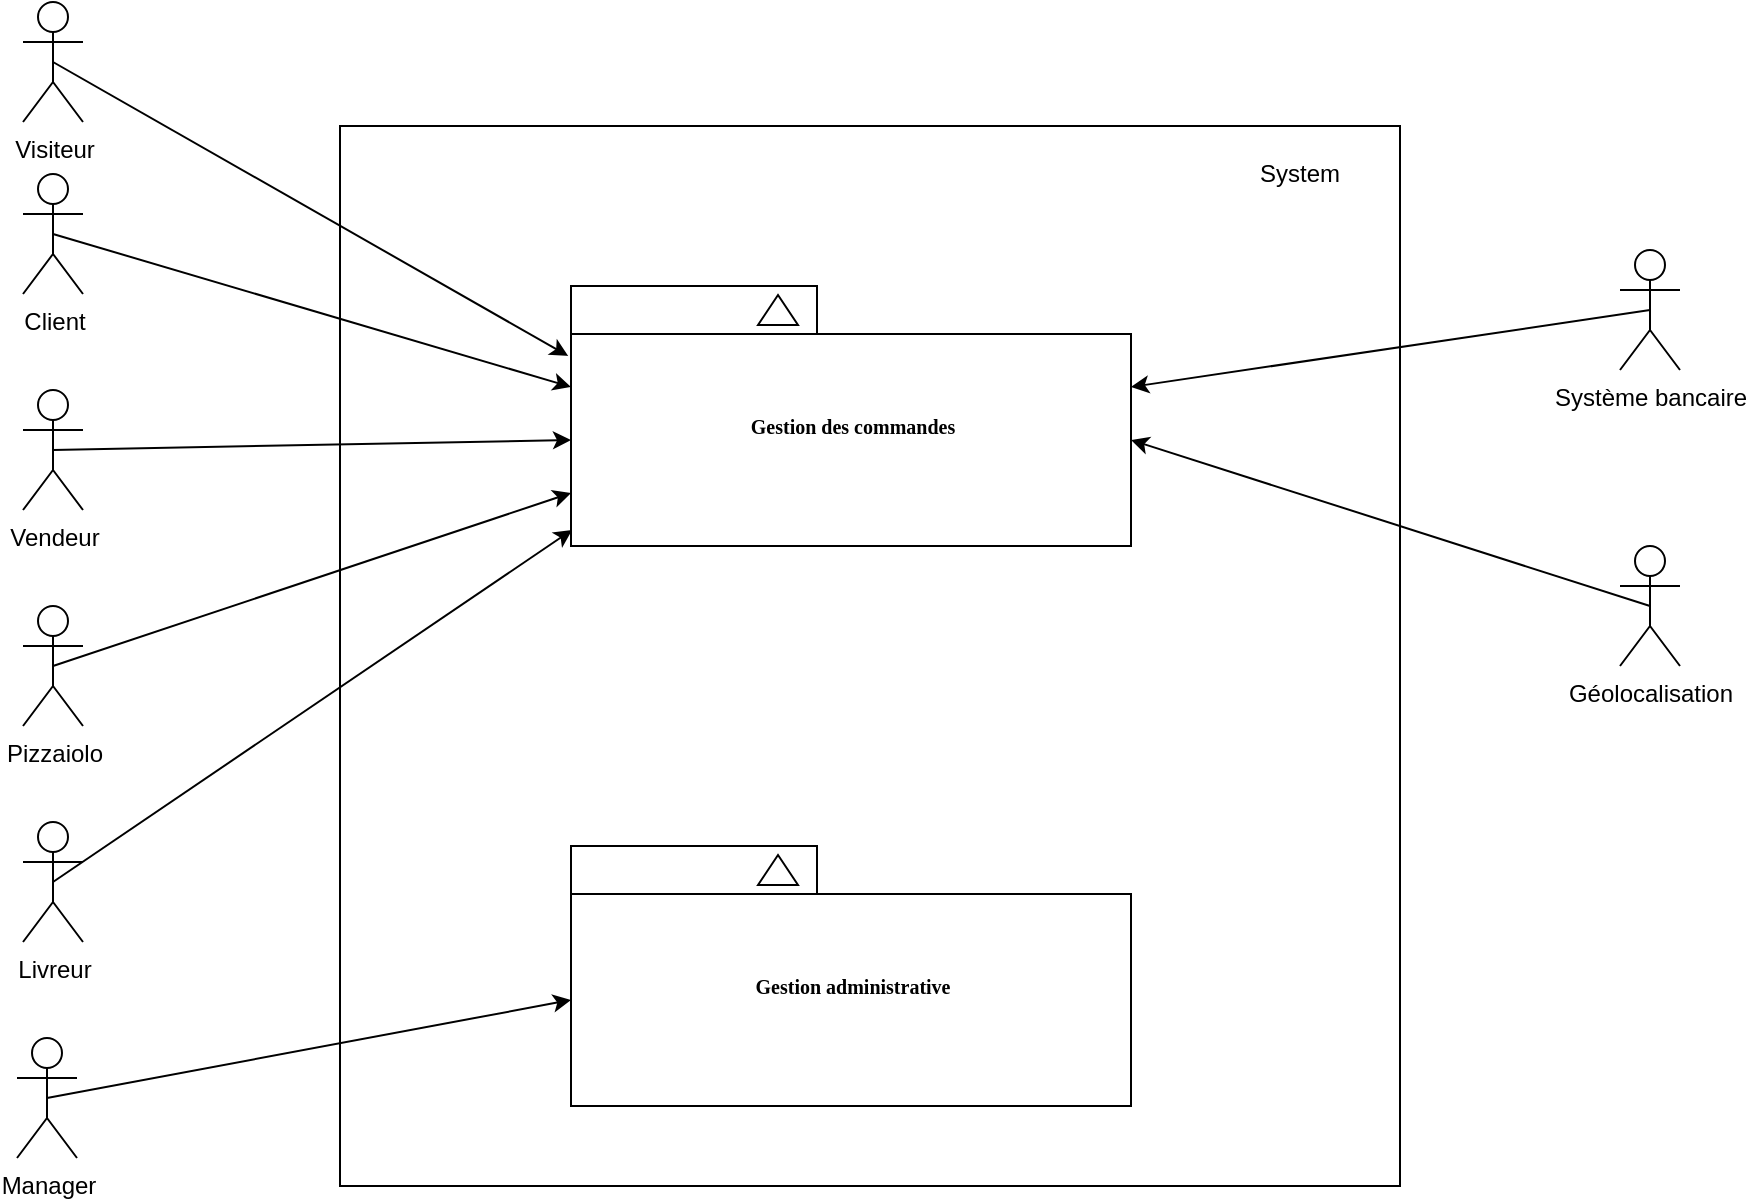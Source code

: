 <mxfile version="10.9.7" type="github"><diagram name="Page-1" id="b5b7bab2-c9e2-2cf4-8b2a-24fd1a2a6d21"><mxGraphModel dx="1038" dy="577" grid="1" gridSize="10" guides="1" tooltips="1" connect="1" arrows="1" fold="1" page="1" pageScale="1" pageWidth="827" pageHeight="1169" background="#ffffff" math="0" shadow="0"><root><mxCell id="0"/><mxCell id="1" parent="0"/><mxCell id="6e0c8c40b5770093-18" value="" style="group" parent="1" vertex="1" connectable="0"><mxGeometry x="685.5" y="230" width="414.5" height="450" as="geometry"/></mxCell><mxCell id="6e0c8c40b5770093-11" value="Gestion des commandes" style="shape=folder;fontStyle=1;spacingTop=10;tabWidth=123;tabHeight=24;tabPosition=left;html=1;rounded=0;shadow=0;comic=0;labelBackgroundColor=none;strokeColor=#000000;strokeWidth=1;fillColor=#ffffff;fontFamily=Verdana;fontSize=10;fontColor=#000000;align=center;" parent="6e0c8c40b5770093-18" vertex="1"><mxGeometry width="280" height="130" as="geometry"/></mxCell><mxCell id="6e0c8c40b5770093-13" value="" style="triangle;whiteSpace=wrap;html=1;rounded=0;shadow=0;comic=0;labelBackgroundColor=none;strokeColor=#000000;strokeWidth=1;fillColor=#ffffff;fontFamily=Verdana;fontSize=10;fontColor=#000000;align=center;rotation=-90;" parent="6e0c8c40b5770093-18" vertex="1"><mxGeometry x="96" y="2" width="15" height="20" as="geometry"/></mxCell><mxCell id="haiXem_UGQsXdv_d1Wn7-12" value="" style="whiteSpace=wrap;html=1;aspect=fixed;shadow=0;fillOpacity=0;" parent="6e0c8c40b5770093-18" vertex="1"><mxGeometry x="-115.5" y="-80" width="530" height="530" as="geometry"/></mxCell><mxCell id="q3vOPtrBPr6gBpHmgb6V-1" value="System" style="text;html=1;strokeColor=none;fillColor=none;align=center;verticalAlign=middle;whiteSpace=wrap;rounded=0;" vertex="1" parent="6e0c8c40b5770093-18"><mxGeometry x="344.5" y="-66" width="40" height="20" as="geometry"/></mxCell><mxCell id="6e0c8c40b5770093-19" value="" style="group" parent="1" vertex="1" connectable="0"><mxGeometry x="685.5" y="510" width="280" height="130" as="geometry"/></mxCell><mxCell id="6e0c8c40b5770093-20" value="Gestion administrative" style="shape=folder;fontStyle=1;spacingTop=10;tabWidth=123;tabHeight=24;tabPosition=left;html=1;rounded=0;shadow=0;comic=0;labelBackgroundColor=none;strokeColor=#000000;strokeWidth=1;fillColor=#ffffff;fontFamily=Verdana;fontSize=10;fontColor=#000000;align=center;" parent="6e0c8c40b5770093-19" vertex="1"><mxGeometry width="280" height="130" as="geometry"/></mxCell><mxCell id="6e0c8c40b5770093-21" value="" style="triangle;whiteSpace=wrap;html=1;rounded=0;shadow=0;comic=0;labelBackgroundColor=none;strokeColor=#000000;strokeWidth=1;fillColor=#ffffff;fontFamily=Verdana;fontSize=10;fontColor=#000000;align=center;rotation=-90;" parent="6e0c8c40b5770093-19" vertex="1"><mxGeometry x="96" y="2" width="15" height="20" as="geometry"/></mxCell><mxCell id="6e0c8c40b5770093-58" style="rounded=0;html=1;dashed=1;labelBackgroundColor=none;startFill=0;endArrow=open;endFill=0;endSize=10;fontFamily=Verdana;fontSize=10;entryX=0.592;entryY=0.2;entryPerimeter=0;edgeStyle=elbowEdgeStyle;" parent="1" edge="1"><mxGeometry relative="1" as="geometry"/></mxCell><mxCell id="6e0c8c40b5770093-62" style="edgeStyle=none;rounded=0;html=1;dashed=1;labelBackgroundColor=none;startFill=0;endArrow=open;endFill=0;endSize=10;fontFamily=Verdana;fontSize=10;exitX=1.002;exitY=0.668;exitPerimeter=0;" parent="1" edge="1"><mxGeometry relative="1" as="geometry"><mxPoint x="1045.5" y="446.107" as="targetPoint"/></mxGeometry></mxCell><mxCell id="6e0c8c40b5770093-63" style="edgeStyle=orthogonalEdgeStyle;rounded=0;html=1;dashed=1;labelBackgroundColor=none;startFill=0;endArrow=open;endFill=0;endSize=10;fontFamily=Verdana;fontSize=10;" parent="1" edge="1"><mxGeometry relative="1" as="geometry"><Array as="points"><mxPoint x="665.5" y="359.5"/><mxPoint x="665.5" y="464.5"/></Array><mxPoint x="1045.5" y="465" as="targetPoint"/></mxGeometry></mxCell><mxCell id="kSTfFu5q0cQCIeCAq1Gu-3" value="&lt;div&gt;Système bancaire&lt;/div&gt;" style="shape=umlActor;verticalLabelPosition=bottom;labelBackgroundColor=#ffffff;verticalAlign=top;html=1;outlineConnect=0;" parent="1" vertex="1"><mxGeometry x="1210" y="212" width="30" height="60" as="geometry"/></mxCell><mxCell id="kSTfFu5q0cQCIeCAq1Gu-4" value="&lt;div&gt;Client&lt;/div&gt;" style="shape=umlActor;verticalLabelPosition=bottom;labelBackgroundColor=#ffffff;verticalAlign=top;html=1;outlineConnect=0;" parent="1" vertex="1"><mxGeometry x="411.5" y="174" width="30" height="60" as="geometry"/></mxCell><mxCell id="kSTfFu5q0cQCIeCAq1Gu-12" value="&lt;div&gt;Vendeur&lt;/div&gt;" style="shape=umlActor;verticalLabelPosition=bottom;labelBackgroundColor=#ffffff;verticalAlign=top;html=1;outlineConnect=0;" parent="1" vertex="1"><mxGeometry x="411.5" y="282" width="30" height="60" as="geometry"/></mxCell><mxCell id="kSTfFu5q0cQCIeCAq1Gu-15" value="&lt;div&gt;Géolocalisation&lt;/div&gt;" style="shape=umlActor;verticalLabelPosition=bottom;labelBackgroundColor=#ffffff;verticalAlign=top;html=1;outlineConnect=0;" parent="1" vertex="1"><mxGeometry x="1210" y="360" width="30" height="60" as="geometry"/></mxCell><mxCell id="kSTfFu5q0cQCIeCAq1Gu-17" value="&lt;div&gt;Pizzaiolo&lt;/div&gt;" style="shape=umlActor;verticalLabelPosition=bottom;labelBackgroundColor=#ffffff;verticalAlign=top;html=1;outlineConnect=0;" parent="1" vertex="1"><mxGeometry x="411.5" y="390" width="30" height="60" as="geometry"/></mxCell><mxCell id="kSTfFu5q0cQCIeCAq1Gu-22" value="Livreur" style="shape=umlActor;verticalLabelPosition=bottom;labelBackgroundColor=#ffffff;verticalAlign=top;html=1;outlineConnect=0;" parent="1" vertex="1"><mxGeometry x="411.5" y="498" width="30" height="60" as="geometry"/></mxCell><mxCell id="kSTfFu5q0cQCIeCAq1Gu-23" value="Manager" style="shape=umlActor;verticalLabelPosition=bottom;labelBackgroundColor=#ffffff;verticalAlign=top;html=1;outlineConnect=0;" parent="1" vertex="1"><mxGeometry x="408.5" y="606" width="30" height="60" as="geometry"/></mxCell><mxCell id="haiXem_UGQsXdv_d1Wn7-4" value="" style="endArrow=classic;html=1;exitX=0.5;exitY=0.5;exitDx=0;exitDy=0;exitPerimeter=0;entryX=0;entryY=0;entryDx=0;entryDy=50.5;entryPerimeter=0;" parent="1" source="kSTfFu5q0cQCIeCAq1Gu-4" target="6e0c8c40b5770093-11" edge="1"><mxGeometry width="50" height="50" relative="1" as="geometry"><mxPoint x="520" y="252" as="sourcePoint"/><mxPoint x="570" y="202" as="targetPoint"/></mxGeometry></mxCell><mxCell id="haiXem_UGQsXdv_d1Wn7-6" value="" style="endArrow=classic;html=1;exitX=0.5;exitY=0.5;exitDx=0;exitDy=0;exitPerimeter=0;entryX=0;entryY=0;entryDx=0;entryDy=77;entryPerimeter=0;" parent="1" source="kSTfFu5q0cQCIeCAq1Gu-12" target="6e0c8c40b5770093-11" edge="1"><mxGeometry width="50" height="50" relative="1" as="geometry"><mxPoint x="520" y="350" as="sourcePoint"/><mxPoint x="570" y="300" as="targetPoint"/></mxGeometry></mxCell><mxCell id="haiXem_UGQsXdv_d1Wn7-7" value="" style="endArrow=classic;html=1;exitX=0.5;exitY=0.5;exitDx=0;exitDy=0;exitPerimeter=0;entryX=0;entryY=0;entryDx=0;entryDy=103.5;entryPerimeter=0;" parent="1" source="kSTfFu5q0cQCIeCAq1Gu-17" target="6e0c8c40b5770093-11" edge="1"><mxGeometry width="50" height="50" relative="1" as="geometry"><mxPoint x="540" y="430" as="sourcePoint"/><mxPoint x="590" y="380" as="targetPoint"/></mxGeometry></mxCell><mxCell id="haiXem_UGQsXdv_d1Wn7-8" value="" style="endArrow=classic;html=1;exitX=0.5;exitY=0.5;exitDx=0;exitDy=0;exitPerimeter=0;entryX=0.002;entryY=0.938;entryDx=0;entryDy=0;entryPerimeter=0;" parent="1" source="kSTfFu5q0cQCIeCAq1Gu-22" target="6e0c8c40b5770093-11" edge="1"><mxGeometry width="50" height="50" relative="1" as="geometry"><mxPoint x="540" y="490" as="sourcePoint"/><mxPoint x="590" y="440" as="targetPoint"/></mxGeometry></mxCell><mxCell id="haiXem_UGQsXdv_d1Wn7-9" value="" style="endArrow=classic;html=1;exitX=0.5;exitY=0.5;exitDx=0;exitDy=0;exitPerimeter=0;entryX=0;entryY=0;entryDx=0;entryDy=77;entryPerimeter=0;" parent="1" source="kSTfFu5q0cQCIeCAq1Gu-23" target="6e0c8c40b5770093-20" edge="1"><mxGeometry width="50" height="50" relative="1" as="geometry"><mxPoint x="400" y="760" as="sourcePoint"/><mxPoint x="450" y="710" as="targetPoint"/></mxGeometry></mxCell><mxCell id="haiXem_UGQsXdv_d1Wn7-10" value="" style="endArrow=classic;html=1;exitX=0.5;exitY=0.5;exitDx=0;exitDy=0;exitPerimeter=0;entryX=0;entryY=0;entryDx=280;entryDy=50.5;entryPerimeter=0;" parent="1" source="kSTfFu5q0cQCIeCAq1Gu-3" target="6e0c8c40b5770093-11" edge="1"><mxGeometry width="50" height="50" relative="1" as="geometry"><mxPoint x="1050" y="350" as="sourcePoint"/><mxPoint x="1100" y="300" as="targetPoint"/></mxGeometry></mxCell><mxCell id="haiXem_UGQsXdv_d1Wn7-11" value="" style="endArrow=classic;html=1;exitX=0.5;exitY=0.5;exitDx=0;exitDy=0;exitPerimeter=0;entryX=0;entryY=0;entryDx=280;entryDy=77;entryPerimeter=0;" parent="1" source="kSTfFu5q0cQCIeCAq1Gu-15" target="6e0c8c40b5770093-11" edge="1"><mxGeometry width="50" height="50" relative="1" as="geometry"><mxPoint x="1040" y="445" as="sourcePoint"/><mxPoint x="1090" y="395" as="targetPoint"/></mxGeometry></mxCell><mxCell id="haiXem_UGQsXdv_d1Wn7-13" value="Visiteur" style="shape=umlActor;verticalLabelPosition=bottom;labelBackgroundColor=#ffffff;verticalAlign=top;html=1;outlineConnect=0;shadow=0;" parent="1" vertex="1"><mxGeometry x="411.5" y="88" width="30" height="60" as="geometry"/></mxCell><mxCell id="haiXem_UGQsXdv_d1Wn7-15" value="" style="endArrow=classic;html=1;exitX=0.5;exitY=0.5;exitDx=0;exitDy=0;exitPerimeter=0;entryX=-0.005;entryY=0.269;entryDx=0;entryDy=0;entryPerimeter=0;" parent="1" source="haiXem_UGQsXdv_d1Wn7-13" target="6e0c8c40b5770093-11" edge="1"><mxGeometry width="50" height="50" relative="1" as="geometry"><mxPoint x="510" y="105" as="sourcePoint"/><mxPoint x="690" y="140" as="targetPoint"/></mxGeometry></mxCell></root></mxGraphModel></diagram></mxfile>